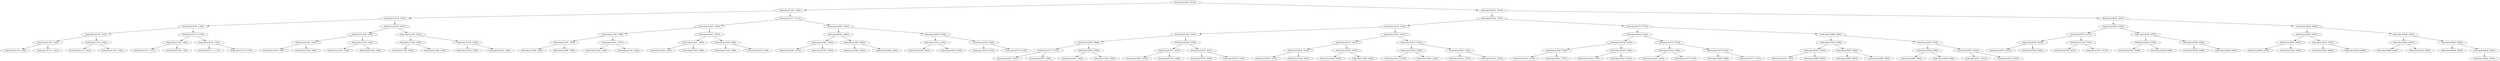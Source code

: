 digraph G{
605625832 [label="Node{data=[2612, 2612]}"]
605625832 -> 1522929409
1522929409 [label="Node{data=[1395, 1395]}"]
1522929409 -> 918474352
918474352 [label="Node{data=[1379, 1379]}"]
918474352 -> 1268684079
1268684079 [label="Node{data=[1166, 1166]}"]
1268684079 -> 662972393
662972393 [label="Node{data=[1162, 1162]}"]
662972393 -> 1297127967
1297127967 [label="Node{data=[1160, 1160]}"]
1297127967 -> 232591499
232591499 [label="Node{data=[1159, 1159]}"]
1297127967 -> 852872178
852872178 [label="Node{data=[1161, 1161]}"]
662972393 -> 879237422
879237422 [label="Node{data=[1164, 1164]}"]
879237422 -> 2099379678
2099379678 [label="Node{data=[1163, 1163]}"]
879237422 -> 413004729
413004729 [label="Node{data=[1165, 1165]}"]
1268684079 -> 76226819
76226819 [label="Node{data=[1170, 1170]}"]
76226819 -> 1885272533
1885272533 [label="Node{data=[1168, 1168]}"]
1885272533 -> 40051981
40051981 [label="Node{data=[1167, 1167]}"]
1885272533 -> 1972641475
1972641475 [label="Node{data=[1169, 1169]}"]
76226819 -> 684374603
684374603 [label="Node{data=[1352, 1352]}"]
684374603 -> 794656470
794656470 [label="Node{data=[1171, 1171]}"]
684374603 -> 873299325
873299325 [label="Node{data=[1378, 1378]}"]
918474352 -> 1631199033
1631199033 [label="Node{data=[1387, 1387]}"]
1631199033 -> 476047799
476047799 [label="Node{data=[1383, 1383]}"]
476047799 -> 1479577380
1479577380 [label="Node{data=[1381, 1381]}"]
1479577380 -> 126478282
126478282 [label="Node{data=[1380, 1380]}"]
1479577380 -> 922477525
922477525 [label="Node{data=[1382, 1382]}"]
476047799 -> 1426761452
1426761452 [label="Node{data=[1385, 1385]}"]
1426761452 -> 153049798
153049798 [label="Node{data=[1384, 1384]}"]
1426761452 -> 1096829848
1096829848 [label="Node{data=[1386, 1386]}"]
1631199033 -> 678227242
678227242 [label="Node{data=[1391, 1391]}"]
678227242 -> 684786445
684786445 [label="Node{data=[1389, 1389]}"]
684786445 -> 1533781435
1533781435 [label="Node{data=[1388, 1388]}"]
684786445 -> 403970501
403970501 [label="Node{data=[1390, 1390]}"]
678227242 -> 1474208336
1474208336 [label="Node{data=[1393, 1393]}"]
1474208336 -> 2008488653
2008488653 [label="Node{data=[1392, 1392]}"]
1474208336 -> 1912025085
1912025085 [label="Node{data=[1394, 1394]}"]
1522929409 -> 1234553399
1234553399 [label="Node{data=[1411, 1411]}"]
1234553399 -> 1803238775
1803238775 [label="Node{data=[1403, 1403]}"]
1803238775 -> 617952167
617952167 [label="Node{data=[1399, 1399]}"]
617952167 -> 1821734919
1821734919 [label="Node{data=[1397, 1397]}"]
1821734919 -> 188142544
188142544 [label="Node{data=[1396, 1396]}"]
1821734919 -> 966055748
966055748 [label="Node{data=[1398, 1398]}"]
617952167 -> 877757402
877757402 [label="Node{data=[1401, 1401]}"]
877757402 -> 1933807639
1933807639 [label="Node{data=[1400, 1400]}"]
877757402 -> 1322673660
1322673660 [label="Node{data=[1402, 1402]}"]
1803238775 -> 1374139797
1374139797 [label="Node{data=[1407, 1407]}"]
1374139797 -> 1762698016
1762698016 [label="Node{data=[1405, 1405]}"]
1762698016 -> 113005885
113005885 [label="Node{data=[1404, 1404]}"]
1762698016 -> 2075670931
2075670931 [label="Node{data=[1406, 1406]}"]
1374139797 -> 396320876
396320876 [label="Node{data=[1409, 1409]}"]
396320876 -> 2080032796
2080032796 [label="Node{data=[1408, 1408]}"]
396320876 -> 529231843
529231843 [label="Node{data=[1410, 1410]}"]
1234553399 -> 625326368
625326368 [label="Node{data=[2085, 2085]}"]
625326368 -> 1228222948
1228222948 [label="Node{data=[2081, 2081]}"]
1228222948 -> 1679993590
1679993590 [label="Node{data=[1691, 1691]}"]
1679993590 -> 546452966
546452966 [label="Node{data=[1591, 1591]}"]
1679993590 -> 680924269
680924269 [label="Node{data=[1987, 1987]}"]
1228222948 -> 1221376650
1221376650 [label="Node{data=[2083, 2083]}"]
1221376650 -> 961072255
961072255 [label="Node{data=[2082, 2082]}"]
1221376650 -> 138736565
138736565 [label="Node{data=[2084, 2084]}"]
625326368 -> 283753388
283753388 [label="Node{data=[2334, 2334]}"]
283753388 -> 1029462993
1029462993 [label="Node{data=[2321, 2321]}"]
1029462993 -> 1107837745
1107837745 [label="Node{data=[2284, 2284]}"]
1029462993 -> 1845414302
1845414302 [label="Node{data=[2330, 2330]}"]
283753388 -> 806824790
806824790 [label="Node{data=[2336, 2336]}"]
806824790 -> 1867148374
1867148374 [label="Node{data=[2335, 2335]}"]
806824790 -> 1868282693
1868282693 [label="Node{data=[2379, 2379]}"]
605625832 -> 1953643785
1953643785 [label="Node{data=[4974, 4974]}"]
1953643785 -> 2100753738
2100753738 [label="Node{data=[3334, 3334]}"]
2100753738 -> 1092755046
1092755046 [label="Node{data=[3253, 3253]}"]
1092755046 -> 1930499220
1930499220 [label="Node{data=[2941, 2941]}"]
1930499220 -> 384759178
384759178 [label="Node{data=[2808, 2808]}"]
384759178 -> 1547226808
1547226808 [label="Node{data=[2777, 2777]}"]
1547226808 -> 221788791
221788791 [label="Node{data=[2647, 2647]}"]
1547226808 -> 1987455728
1987455728 [label="Node{data=[2799, 2799]}"]
384759178 -> 391496465
391496465 [label="Node{data=[2939, 2939]}"]
391496465 -> 226656845
226656845 [label="Node{data=[2834, 2834]}"]
391496465 -> 1093007880
1093007880 [label="Node{data=[2940, 2940]}"]
1930499220 -> 113469814
113469814 [label="Node{data=[3249, 3249]}"]
113469814 -> 1060597748
1060597748 [label="Node{data=[3247, 3247]}"]
1060597748 -> 641598133
641598133 [label="Node{data=[3245, 3245]}"]
1060597748 -> 1210403264
1210403264 [label="Node{data=[3248, 3248]}"]
113469814 -> 1437598059
1437598059 [label="Node{data=[3251, 3251]}"]
1437598059 -> 1375509734
1375509734 [label="Node{data=[3250, 3250]}"]
1437598059 -> 117508038
117508038 [label="Node{data=[3252, 3252]}"]
1092755046 -> 1703421359
1703421359 [label="Node{data=[3261, 3261]}"]
1703421359 -> 812047148
812047148 [label="Node{data=[3257, 3257]}"]
812047148 -> 88636010
88636010 [label="Node{data=[3255, 3255]}"]
88636010 -> 175661618
175661618 [label="Node{data=[3254, 3254]}"]
88636010 -> 779717519
779717519 [label="Node{data=[3256, 3256]}"]
812047148 -> 675318487
675318487 [label="Node{data=[3259, 3259]}"]
675318487 -> 1847406239
1847406239 [label="Node{data=[3258, 3258]}"]
675318487 -> 658356380
658356380 [label="Node{data=[3260, 3260]}"]
1703421359 -> 1174039047
1174039047 [label="Node{data=[3312, 3312]}"]
1174039047 -> 1765824093
1765824093 [label="Node{data=[3280, 3280]}"]
1765824093 -> 1856955452
1856955452 [label="Node{data=[3279, 3279]}"]
1765824093 -> 614291501
614291501 [label="Node{data=[3281, 3281]}"]
1174039047 -> 841065707
841065707 [label="Node{data=[3332, 3332]}"]
841065707 -> 1505291852
1505291852 [label="Node{data=[3331, 3331]}"]
841065707 -> 1085173315
1085173315 [label="Node{data=[3333, 3333]}"]
2100753738 -> 238819915
238819915 [label="Node{data=[3775, 3775]}"]
238819915 -> 822469019
822469019 [label="Node{data=[3342, 3342]}"]
822469019 -> 793879417
793879417 [label="Node{data=[3338, 3338]}"]
793879417 -> 473832614
473832614 [label="Node{data=[3336, 3336]}"]
473832614 -> 1916711720
1916711720 [label="Node{data=[3335, 3335]}"]
473832614 -> 1814666701
1814666701 [label="Node{data=[3337, 3337]}"]
793879417 -> 1312923994
1312923994 [label="Node{data=[3340, 3340]}"]
1312923994 -> 578178840
578178840 [label="Node{data=[3339, 3339]}"]
1312923994 -> 634789773
634789773 [label="Node{data=[3341, 3341]}"]
822469019 -> 95496463
95496463 [label="Node{data=[3374, 3374]}"]
95496463 -> 1178141586
1178141586 [label="Node{data=[3344, 3344]}"]
1178141586 -> 1453820610
1453820610 [label="Node{data=[3343, 3343]}"]
1178141586 -> 1125699052
1125699052 [label="Node{data=[3373, 3373]}"]
95496463 -> 1340960209
1340960209 [label="Node{data=[3470, 3470]}"]
1340960209 -> 1095160365
1095160365 [label="Node{data=[3408, 3408]}"]
1340960209 -> 727556445
727556445 [label="Node{data=[3771, 3771]}"]
238819915 -> 783253111
783253111 [label="Node{data=[4966, 4966]}"]
783253111 -> 168299926
168299926 [label="Node{data=[4595, 4595]}"]
168299926 -> 2099802432
2099802432 [label="Node{data=[3823, 3823]}"]
2099802432 -> 1002004721
1002004721 [label="Node{data=[3791, 3791]}"]
2099802432 -> 1848700215
1848700215 [label="Node{data=[3969, 3969]}"]
168299926 -> 614349274
614349274 [label="Node{data=[4964, 4964]}"]
614349274 -> 436403832
436403832 [label="Node{data=[4963, 4963]}"]
614349274 -> 1791802145
1791802145 [label="Node{data=[4965, 4965]}"]
783253111 -> 58501658
58501658 [label="Node{data=[4970, 4970]}"]
58501658 -> 1450775366
1450775366 [label="Node{data=[4968, 4968]}"]
1450775366 -> 1527109327
1527109327 [label="Node{data=[4967, 4967]}"]
1450775366 -> 1419733821
1419733821 [label="Node{data=[4969, 4969]}"]
58501658 -> 844445646
844445646 [label="Node{data=[4972, 4972]}"]
844445646 -> 740876769
740876769 [label="Node{data=[4971, 4971]}"]
844445646 -> 1500444933
1500444933 [label="Node{data=[4973, 4973]}"]
1953643785 -> 1980213142
1980213142 [label="Node{data=[8391, 8391]}"]
1980213142 -> 1844905439
1844905439 [label="Node{data=[8383, 8383]}"]
1844905439 -> 112969321
112969321 [label="Node{data=[5070, 5070]}"]
112969321 -> 682865002
682865002 [label="Node{data=[4976, 4976]}"]
682865002 -> 1673758973
1673758973 [label="Node{data=[4975, 4975]}"]
682865002 -> 919580839
919580839 [label="Node{data=[5004, 5004]}"]
112969321 -> 1855959193
1855959193 [label="Node{data=[7323, 7323]}"]
1855959193 -> 1536324801
1536324801 [label="Node{data=[5376, 5376]}"]
1855959193 -> 619285294
619285294 [label="Node{data=[7917, 7917]}"]
1844905439 -> 1877495196
1877495196 [label="Node{data=[8387, 8387]}"]
1877495196 -> 2095063936
2095063936 [label="Node{data=[8385, 8385]}"]
2095063936 -> 882664609
882664609 [label="Node{data=[8384, 8384]}"]
2095063936 -> 1547971047
1547971047 [label="Node{data=[8386, 8386]}"]
1877495196 -> 1911360350
1911360350 [label="Node{data=[8389, 8389]}"]
1911360350 -> 208460480
208460480 [label="Node{data=[8388, 8388]}"]
1911360350 -> 1526861440
1526861440 [label="Node{data=[8390, 8390]}"]
1980213142 -> 645140246
645140246 [label="Node{data=[8399, 8399]}"]
645140246 -> 1071273853
1071273853 [label="Node{data=[8395, 8395]}"]
1071273853 -> 1426727068
1426727068 [label="Node{data=[8393, 8393]}"]
1426727068 -> 515326643
515326643 [label="Node{data=[8392, 8392]}"]
1426727068 -> 415101644
415101644 [label="Node{data=[8394, 8394]}"]
1071273853 -> 1974546201
1974546201 [label="Node{data=[8397, 8397]}"]
1974546201 -> 1899753459
1899753459 [label="Node{data=[8396, 8396]}"]
1974546201 -> 1430096317
1430096317 [label="Node{data=[8398, 8398]}"]
645140246 -> 585185860
585185860 [label="Node{data=[8403, 8403]}"]
585185860 -> 1590952166
1590952166 [label="Node{data=[8401, 8401]}"]
1590952166 -> 1891514552
1891514552 [label="Node{data=[8400, 8400]}"]
1590952166 -> 1232545651
1232545651 [label="Node{data=[8402, 8402]}"]
585185860 -> 1659836163
1659836163 [label="Node{data=[8405, 8405]}"]
1659836163 -> 482539656
482539656 [label="Node{data=[8404, 8404]}"]
1659836163 -> 490235984
490235984 [label="Node{data=[8428, 8428]}"]
490235984 -> 1829017659
1829017659 [label="Node{data=[9032, 9032]}"]
}
